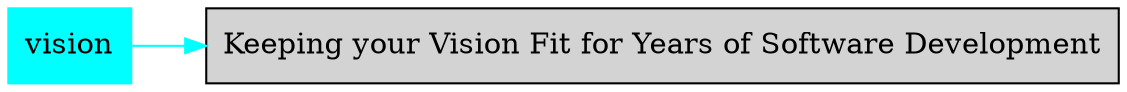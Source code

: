 digraph bettersoftware {
            rankdir = LR;
            ratio = fill;
            node [style=filled];
            node [shape = box];
"vision" [colorscheme="svg" color="aqua"];
"vision" ->  "VisionFitnessForSoftwareProductivity.md" [colorscheme="svg" color="aqua"];
"VisionFitnessForSoftwareProductivity.md" [label="Keeping your Vision Fit for Years of Software Development" URL="http://bss.parallactic.com/resources/keeping-your-vision-fit-for-years-of-software-development"]
}
